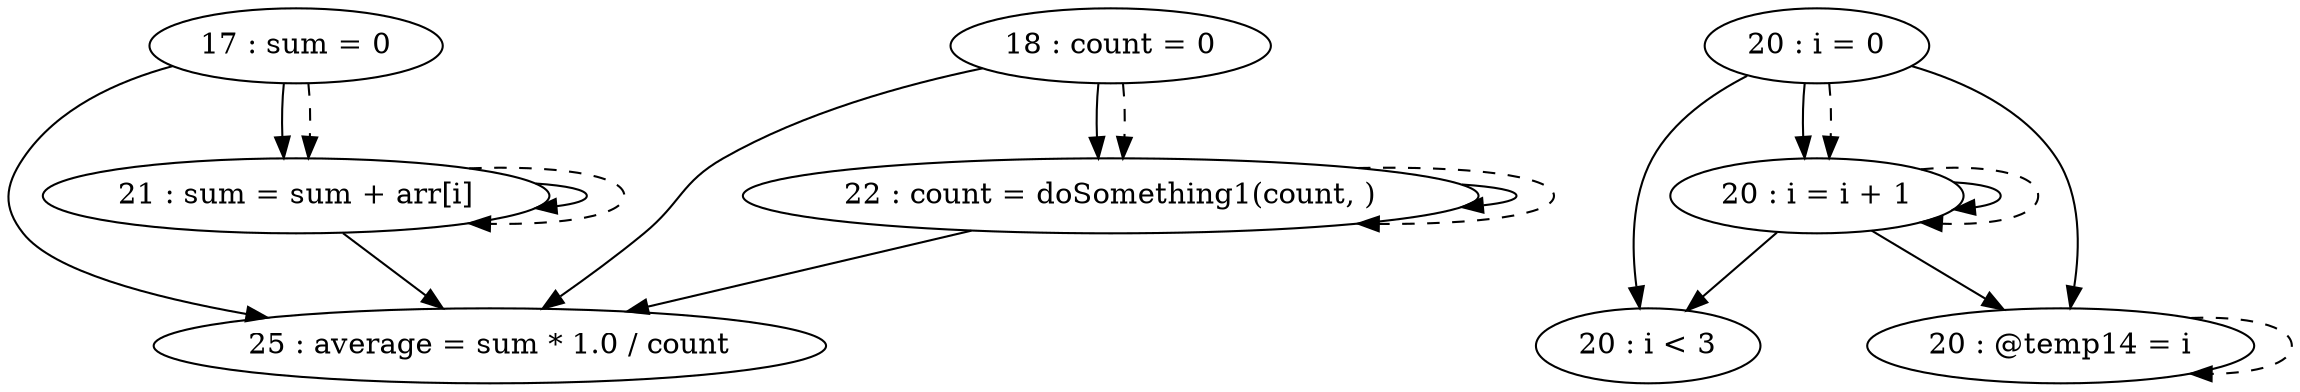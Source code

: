 digraph G {
"17 : sum = 0"
"17 : sum = 0" -> "25 : average = sum * 1.0 / count"
"17 : sum = 0" -> "21 : sum = sum + arr[i]"
"17 : sum = 0" -> "21 : sum = sum + arr[i]" [style=dashed]
"18 : count = 0"
"18 : count = 0" -> "25 : average = sum * 1.0 / count"
"18 : count = 0" -> "22 : count = doSomething1(count, )"
"18 : count = 0" -> "22 : count = doSomething1(count, )" [style=dashed]
"20 : i = 0"
"20 : i = 0" -> "20 : i < 3"
"20 : i = 0" -> "20 : @temp14 = i"
"20 : i = 0" -> "20 : i = i + 1"
"20 : i = 0" -> "20 : i = i + 1" [style=dashed]
"20 : i < 3"
"21 : sum = sum + arr[i]"
"21 : sum = sum + arr[i]" -> "25 : average = sum * 1.0 / count"
"21 : sum = sum + arr[i]" -> "21 : sum = sum + arr[i]"
"21 : sum = sum + arr[i]" -> "21 : sum = sum + arr[i]" [style=dashed]
"22 : count = doSomething1(count, )"
"22 : count = doSomething1(count, )" -> "25 : average = sum * 1.0 / count"
"22 : count = doSomething1(count, )" -> "22 : count = doSomething1(count, )"
"22 : count = doSomething1(count, )" -> "22 : count = doSomething1(count, )" [style=dashed]
"20 : @temp14 = i"
"20 : @temp14 = i" -> "20 : @temp14 = i" [style=dashed]
"20 : i = i + 1"
"20 : i = i + 1" -> "20 : i < 3"
"20 : i = i + 1" -> "20 : @temp14 = i"
"20 : i = i + 1" -> "20 : i = i + 1"
"20 : i = i + 1" -> "20 : i = i + 1" [style=dashed]
"25 : average = sum * 1.0 / count"
}